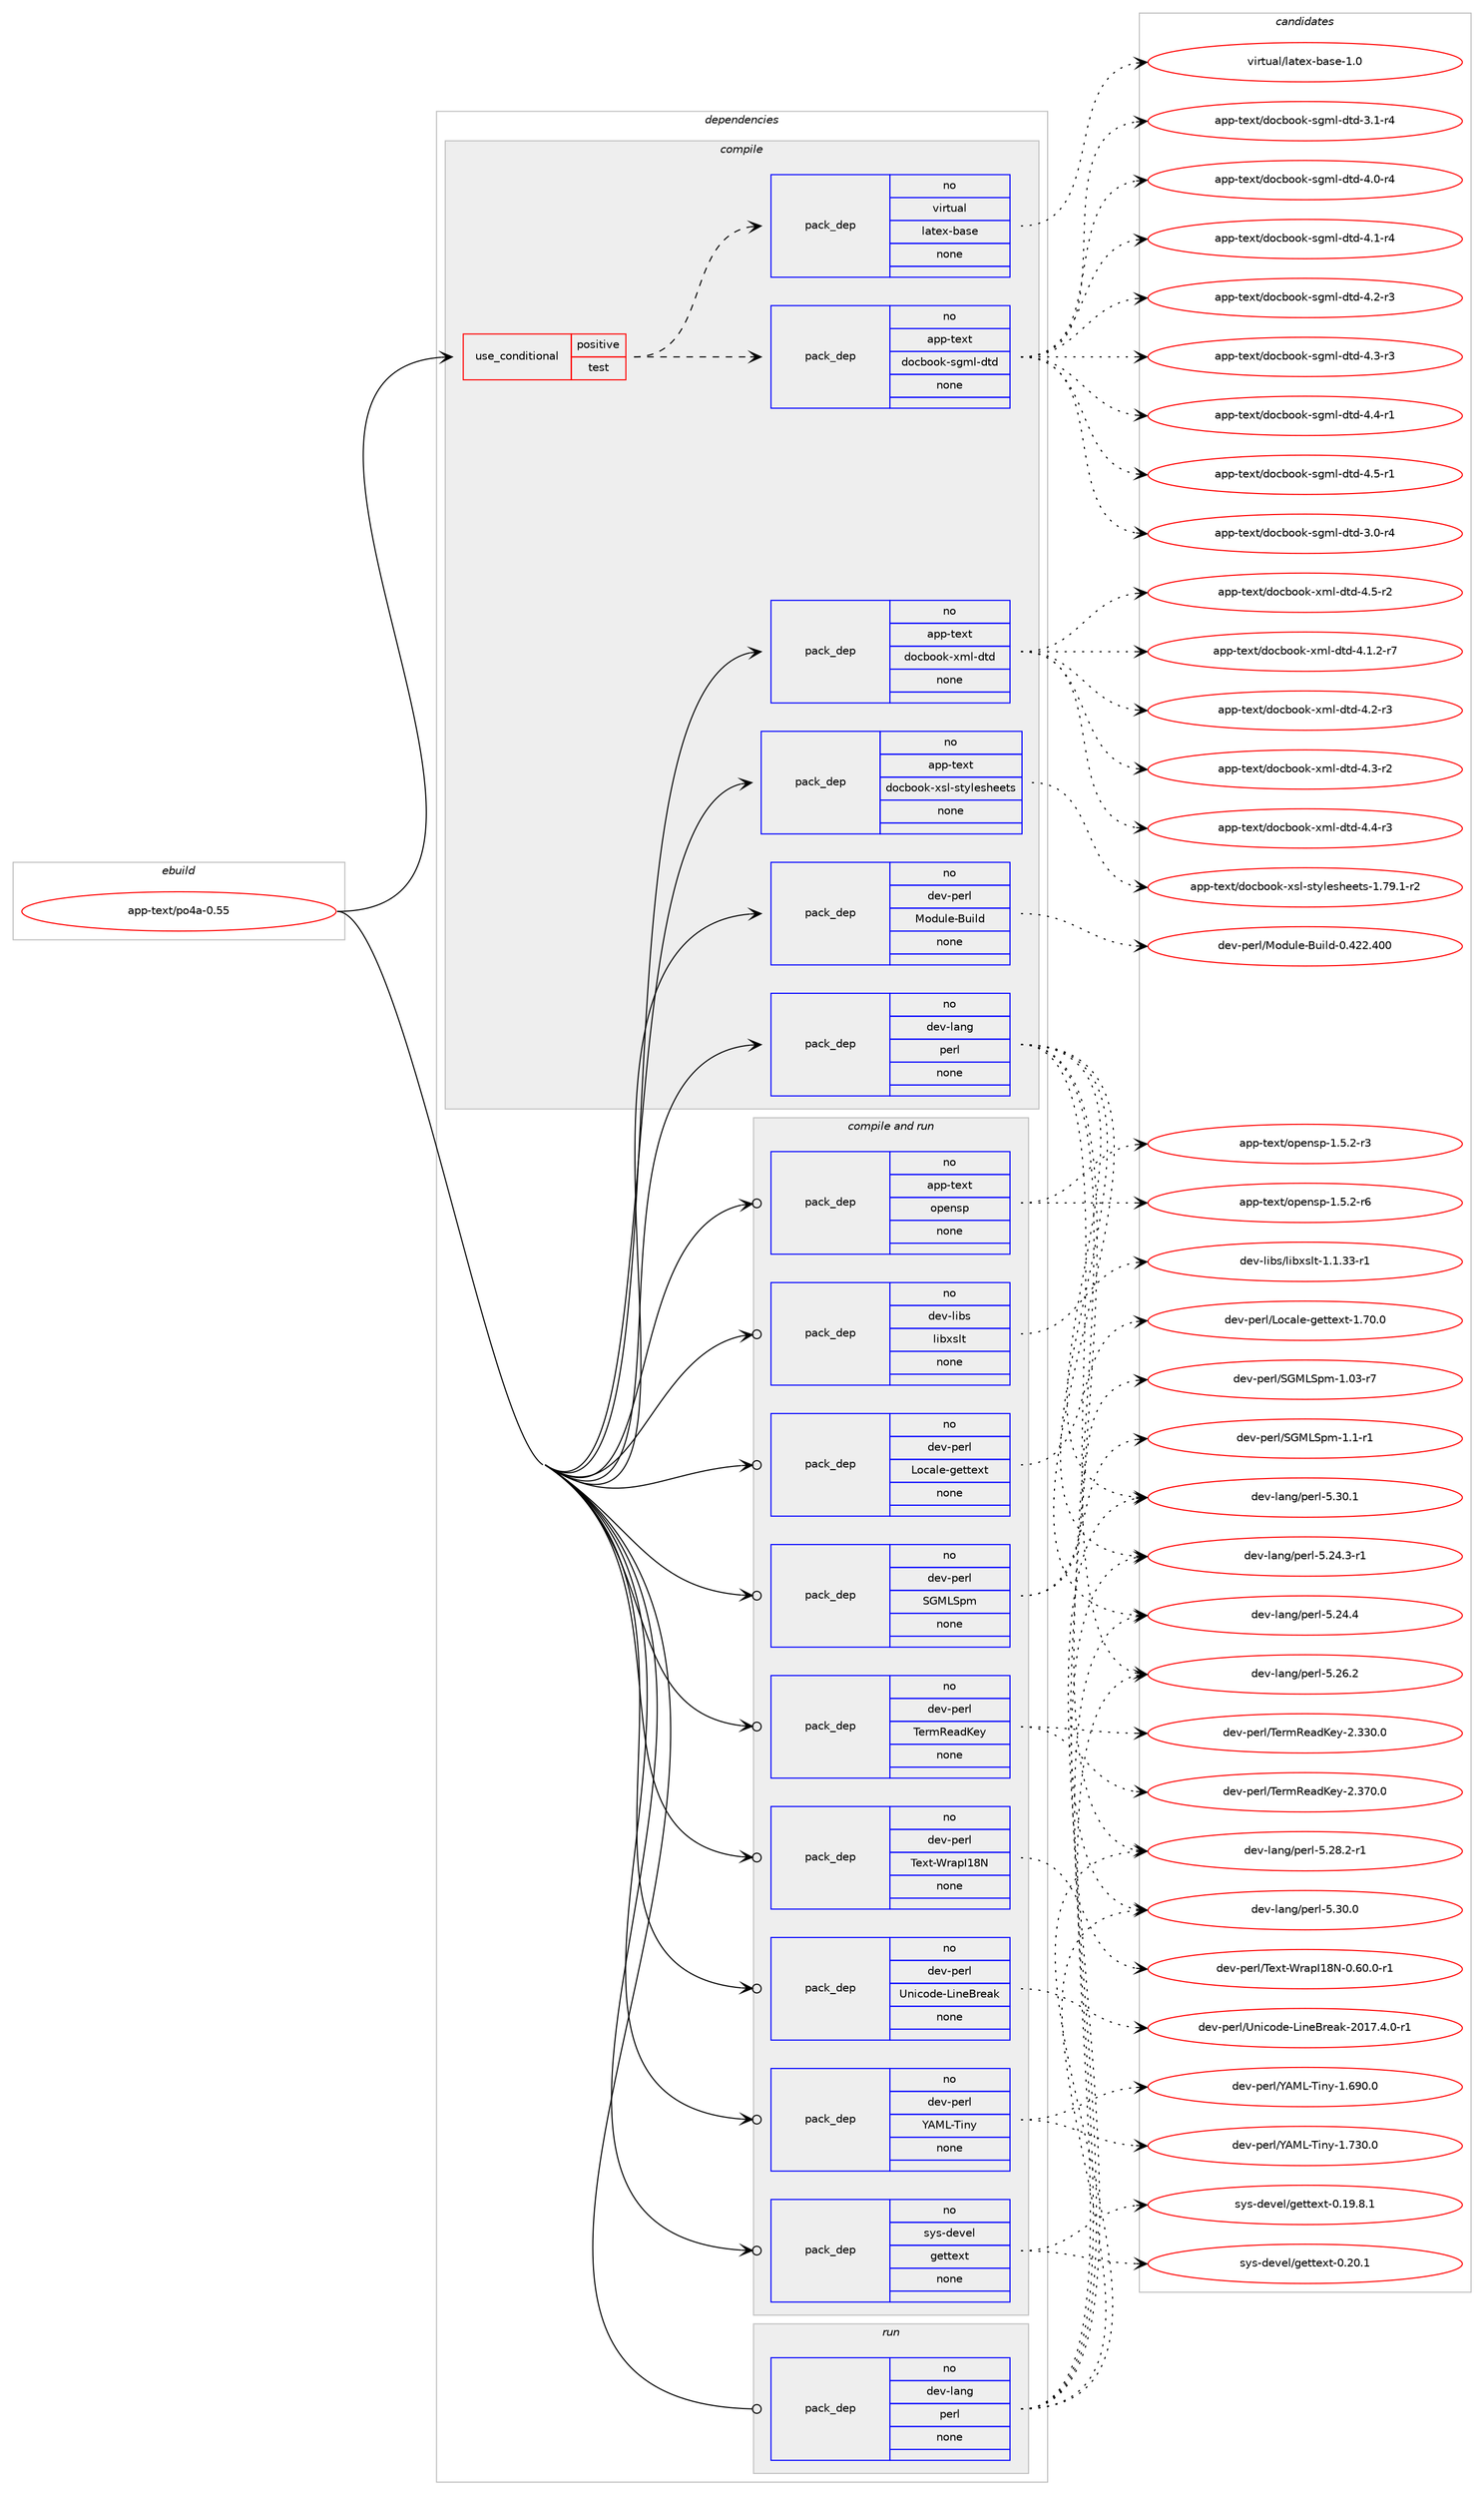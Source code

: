 digraph prolog {

# *************
# Graph options
# *************

newrank=true;
concentrate=true;
compound=true;
graph [rankdir=LR,fontname=Helvetica,fontsize=10,ranksep=1.5];#, ranksep=2.5, nodesep=0.2];
edge  [arrowhead=vee];
node  [fontname=Helvetica,fontsize=10];

# **********
# The ebuild
# **********

subgraph cluster_leftcol {
color=gray;
rank=same;
label=<<i>ebuild</i>>;
id [label="app-text/po4a-0.55", color=red, width=4, href="../app-text/po4a-0.55.svg"];
}

# ****************
# The dependencies
# ****************

subgraph cluster_midcol {
color=gray;
label=<<i>dependencies</i>>;
subgraph cluster_compile {
fillcolor="#eeeeee";
style=filled;
label=<<i>compile</i>>;
subgraph cond121706 {
dependency511326 [label=<<TABLE BORDER="0" CELLBORDER="1" CELLSPACING="0" CELLPADDING="4"><TR><TD ROWSPAN="3" CELLPADDING="10">use_conditional</TD></TR><TR><TD>positive</TD></TR><TR><TD>test</TD></TR></TABLE>>, shape=none, color=red];
subgraph pack380354 {
dependency511327 [label=<<TABLE BORDER="0" CELLBORDER="1" CELLSPACING="0" CELLPADDING="4" WIDTH="220"><TR><TD ROWSPAN="6" CELLPADDING="30">pack_dep</TD></TR><TR><TD WIDTH="110">no</TD></TR><TR><TD>app-text</TD></TR><TR><TD>docbook-sgml-dtd</TD></TR><TR><TD>none</TD></TR><TR><TD></TD></TR></TABLE>>, shape=none, color=blue];
}
dependency511326:e -> dependency511327:w [weight=20,style="dashed",arrowhead="vee"];
subgraph pack380355 {
dependency511328 [label=<<TABLE BORDER="0" CELLBORDER="1" CELLSPACING="0" CELLPADDING="4" WIDTH="220"><TR><TD ROWSPAN="6" CELLPADDING="30">pack_dep</TD></TR><TR><TD WIDTH="110">no</TD></TR><TR><TD>virtual</TD></TR><TR><TD>latex-base</TD></TR><TR><TD>none</TD></TR><TR><TD></TD></TR></TABLE>>, shape=none, color=blue];
}
dependency511326:e -> dependency511328:w [weight=20,style="dashed",arrowhead="vee"];
}
id:e -> dependency511326:w [weight=20,style="solid",arrowhead="vee"];
subgraph pack380356 {
dependency511329 [label=<<TABLE BORDER="0" CELLBORDER="1" CELLSPACING="0" CELLPADDING="4" WIDTH="220"><TR><TD ROWSPAN="6" CELLPADDING="30">pack_dep</TD></TR><TR><TD WIDTH="110">no</TD></TR><TR><TD>app-text</TD></TR><TR><TD>docbook-xml-dtd</TD></TR><TR><TD>none</TD></TR><TR><TD></TD></TR></TABLE>>, shape=none, color=blue];
}
id:e -> dependency511329:w [weight=20,style="solid",arrowhead="vee"];
subgraph pack380357 {
dependency511330 [label=<<TABLE BORDER="0" CELLBORDER="1" CELLSPACING="0" CELLPADDING="4" WIDTH="220"><TR><TD ROWSPAN="6" CELLPADDING="30">pack_dep</TD></TR><TR><TD WIDTH="110">no</TD></TR><TR><TD>app-text</TD></TR><TR><TD>docbook-xsl-stylesheets</TD></TR><TR><TD>none</TD></TR><TR><TD></TD></TR></TABLE>>, shape=none, color=blue];
}
id:e -> dependency511330:w [weight=20,style="solid",arrowhead="vee"];
subgraph pack380358 {
dependency511331 [label=<<TABLE BORDER="0" CELLBORDER="1" CELLSPACING="0" CELLPADDING="4" WIDTH="220"><TR><TD ROWSPAN="6" CELLPADDING="30">pack_dep</TD></TR><TR><TD WIDTH="110">no</TD></TR><TR><TD>dev-lang</TD></TR><TR><TD>perl</TD></TR><TR><TD>none</TD></TR><TR><TD></TD></TR></TABLE>>, shape=none, color=blue];
}
id:e -> dependency511331:w [weight=20,style="solid",arrowhead="vee"];
subgraph pack380359 {
dependency511332 [label=<<TABLE BORDER="0" CELLBORDER="1" CELLSPACING="0" CELLPADDING="4" WIDTH="220"><TR><TD ROWSPAN="6" CELLPADDING="30">pack_dep</TD></TR><TR><TD WIDTH="110">no</TD></TR><TR><TD>dev-perl</TD></TR><TR><TD>Module-Build</TD></TR><TR><TD>none</TD></TR><TR><TD></TD></TR></TABLE>>, shape=none, color=blue];
}
id:e -> dependency511332:w [weight=20,style="solid",arrowhead="vee"];
}
subgraph cluster_compileandrun {
fillcolor="#eeeeee";
style=filled;
label=<<i>compile and run</i>>;
subgraph pack380360 {
dependency511333 [label=<<TABLE BORDER="0" CELLBORDER="1" CELLSPACING="0" CELLPADDING="4" WIDTH="220"><TR><TD ROWSPAN="6" CELLPADDING="30">pack_dep</TD></TR><TR><TD WIDTH="110">no</TD></TR><TR><TD>app-text</TD></TR><TR><TD>opensp</TD></TR><TR><TD>none</TD></TR><TR><TD></TD></TR></TABLE>>, shape=none, color=blue];
}
id:e -> dependency511333:w [weight=20,style="solid",arrowhead="odotvee"];
subgraph pack380361 {
dependency511334 [label=<<TABLE BORDER="0" CELLBORDER="1" CELLSPACING="0" CELLPADDING="4" WIDTH="220"><TR><TD ROWSPAN="6" CELLPADDING="30">pack_dep</TD></TR><TR><TD WIDTH="110">no</TD></TR><TR><TD>dev-libs</TD></TR><TR><TD>libxslt</TD></TR><TR><TD>none</TD></TR><TR><TD></TD></TR></TABLE>>, shape=none, color=blue];
}
id:e -> dependency511334:w [weight=20,style="solid",arrowhead="odotvee"];
subgraph pack380362 {
dependency511335 [label=<<TABLE BORDER="0" CELLBORDER="1" CELLSPACING="0" CELLPADDING="4" WIDTH="220"><TR><TD ROWSPAN="6" CELLPADDING="30">pack_dep</TD></TR><TR><TD WIDTH="110">no</TD></TR><TR><TD>dev-perl</TD></TR><TR><TD>Locale-gettext</TD></TR><TR><TD>none</TD></TR><TR><TD></TD></TR></TABLE>>, shape=none, color=blue];
}
id:e -> dependency511335:w [weight=20,style="solid",arrowhead="odotvee"];
subgraph pack380363 {
dependency511336 [label=<<TABLE BORDER="0" CELLBORDER="1" CELLSPACING="0" CELLPADDING="4" WIDTH="220"><TR><TD ROWSPAN="6" CELLPADDING="30">pack_dep</TD></TR><TR><TD WIDTH="110">no</TD></TR><TR><TD>dev-perl</TD></TR><TR><TD>SGMLSpm</TD></TR><TR><TD>none</TD></TR><TR><TD></TD></TR></TABLE>>, shape=none, color=blue];
}
id:e -> dependency511336:w [weight=20,style="solid",arrowhead="odotvee"];
subgraph pack380364 {
dependency511337 [label=<<TABLE BORDER="0" CELLBORDER="1" CELLSPACING="0" CELLPADDING="4" WIDTH="220"><TR><TD ROWSPAN="6" CELLPADDING="30">pack_dep</TD></TR><TR><TD WIDTH="110">no</TD></TR><TR><TD>dev-perl</TD></TR><TR><TD>TermReadKey</TD></TR><TR><TD>none</TD></TR><TR><TD></TD></TR></TABLE>>, shape=none, color=blue];
}
id:e -> dependency511337:w [weight=20,style="solid",arrowhead="odotvee"];
subgraph pack380365 {
dependency511338 [label=<<TABLE BORDER="0" CELLBORDER="1" CELLSPACING="0" CELLPADDING="4" WIDTH="220"><TR><TD ROWSPAN="6" CELLPADDING="30">pack_dep</TD></TR><TR><TD WIDTH="110">no</TD></TR><TR><TD>dev-perl</TD></TR><TR><TD>Text-WrapI18N</TD></TR><TR><TD>none</TD></TR><TR><TD></TD></TR></TABLE>>, shape=none, color=blue];
}
id:e -> dependency511338:w [weight=20,style="solid",arrowhead="odotvee"];
subgraph pack380366 {
dependency511339 [label=<<TABLE BORDER="0" CELLBORDER="1" CELLSPACING="0" CELLPADDING="4" WIDTH="220"><TR><TD ROWSPAN="6" CELLPADDING="30">pack_dep</TD></TR><TR><TD WIDTH="110">no</TD></TR><TR><TD>dev-perl</TD></TR><TR><TD>Unicode-LineBreak</TD></TR><TR><TD>none</TD></TR><TR><TD></TD></TR></TABLE>>, shape=none, color=blue];
}
id:e -> dependency511339:w [weight=20,style="solid",arrowhead="odotvee"];
subgraph pack380367 {
dependency511340 [label=<<TABLE BORDER="0" CELLBORDER="1" CELLSPACING="0" CELLPADDING="4" WIDTH="220"><TR><TD ROWSPAN="6" CELLPADDING="30">pack_dep</TD></TR><TR><TD WIDTH="110">no</TD></TR><TR><TD>dev-perl</TD></TR><TR><TD>YAML-Tiny</TD></TR><TR><TD>none</TD></TR><TR><TD></TD></TR></TABLE>>, shape=none, color=blue];
}
id:e -> dependency511340:w [weight=20,style="solid",arrowhead="odotvee"];
subgraph pack380368 {
dependency511341 [label=<<TABLE BORDER="0" CELLBORDER="1" CELLSPACING="0" CELLPADDING="4" WIDTH="220"><TR><TD ROWSPAN="6" CELLPADDING="30">pack_dep</TD></TR><TR><TD WIDTH="110">no</TD></TR><TR><TD>sys-devel</TD></TR><TR><TD>gettext</TD></TR><TR><TD>none</TD></TR><TR><TD></TD></TR></TABLE>>, shape=none, color=blue];
}
id:e -> dependency511341:w [weight=20,style="solid",arrowhead="odotvee"];
}
subgraph cluster_run {
fillcolor="#eeeeee";
style=filled;
label=<<i>run</i>>;
subgraph pack380369 {
dependency511342 [label=<<TABLE BORDER="0" CELLBORDER="1" CELLSPACING="0" CELLPADDING="4" WIDTH="220"><TR><TD ROWSPAN="6" CELLPADDING="30">pack_dep</TD></TR><TR><TD WIDTH="110">no</TD></TR><TR><TD>dev-lang</TD></TR><TR><TD>perl</TD></TR><TR><TD>none</TD></TR><TR><TD></TD></TR></TABLE>>, shape=none, color=blue];
}
id:e -> dependency511342:w [weight=20,style="solid",arrowhead="odot"];
}
}

# **************
# The candidates
# **************

subgraph cluster_choices {
rank=same;
color=gray;
label=<<i>candidates</i>>;

subgraph choice380354 {
color=black;
nodesep=1;
choice97112112451161011201164710011199981111111074511510310910845100116100455146484511452 [label="app-text/docbook-sgml-dtd-3.0-r4", color=red, width=4,href="../app-text/docbook-sgml-dtd-3.0-r4.svg"];
choice97112112451161011201164710011199981111111074511510310910845100116100455146494511452 [label="app-text/docbook-sgml-dtd-3.1-r4", color=red, width=4,href="../app-text/docbook-sgml-dtd-3.1-r4.svg"];
choice97112112451161011201164710011199981111111074511510310910845100116100455246484511452 [label="app-text/docbook-sgml-dtd-4.0-r4", color=red, width=4,href="../app-text/docbook-sgml-dtd-4.0-r4.svg"];
choice97112112451161011201164710011199981111111074511510310910845100116100455246494511452 [label="app-text/docbook-sgml-dtd-4.1-r4", color=red, width=4,href="../app-text/docbook-sgml-dtd-4.1-r4.svg"];
choice97112112451161011201164710011199981111111074511510310910845100116100455246504511451 [label="app-text/docbook-sgml-dtd-4.2-r3", color=red, width=4,href="../app-text/docbook-sgml-dtd-4.2-r3.svg"];
choice97112112451161011201164710011199981111111074511510310910845100116100455246514511451 [label="app-text/docbook-sgml-dtd-4.3-r3", color=red, width=4,href="../app-text/docbook-sgml-dtd-4.3-r3.svg"];
choice97112112451161011201164710011199981111111074511510310910845100116100455246524511449 [label="app-text/docbook-sgml-dtd-4.4-r1", color=red, width=4,href="../app-text/docbook-sgml-dtd-4.4-r1.svg"];
choice97112112451161011201164710011199981111111074511510310910845100116100455246534511449 [label="app-text/docbook-sgml-dtd-4.5-r1", color=red, width=4,href="../app-text/docbook-sgml-dtd-4.5-r1.svg"];
dependency511327:e -> choice97112112451161011201164710011199981111111074511510310910845100116100455146484511452:w [style=dotted,weight="100"];
dependency511327:e -> choice97112112451161011201164710011199981111111074511510310910845100116100455146494511452:w [style=dotted,weight="100"];
dependency511327:e -> choice97112112451161011201164710011199981111111074511510310910845100116100455246484511452:w [style=dotted,weight="100"];
dependency511327:e -> choice97112112451161011201164710011199981111111074511510310910845100116100455246494511452:w [style=dotted,weight="100"];
dependency511327:e -> choice97112112451161011201164710011199981111111074511510310910845100116100455246504511451:w [style=dotted,weight="100"];
dependency511327:e -> choice97112112451161011201164710011199981111111074511510310910845100116100455246514511451:w [style=dotted,weight="100"];
dependency511327:e -> choice97112112451161011201164710011199981111111074511510310910845100116100455246524511449:w [style=dotted,weight="100"];
dependency511327:e -> choice97112112451161011201164710011199981111111074511510310910845100116100455246534511449:w [style=dotted,weight="100"];
}
subgraph choice380355 {
color=black;
nodesep=1;
choice11810511411611797108471089711610112045989711510145494648 [label="virtual/latex-base-1.0", color=red, width=4,href="../virtual/latex-base-1.0.svg"];
dependency511328:e -> choice11810511411611797108471089711610112045989711510145494648:w [style=dotted,weight="100"];
}
subgraph choice380356 {
color=black;
nodesep=1;
choice971121124511610112011647100111999811111110745120109108451001161004552464946504511455 [label="app-text/docbook-xml-dtd-4.1.2-r7", color=red, width=4,href="../app-text/docbook-xml-dtd-4.1.2-r7.svg"];
choice97112112451161011201164710011199981111111074512010910845100116100455246504511451 [label="app-text/docbook-xml-dtd-4.2-r3", color=red, width=4,href="../app-text/docbook-xml-dtd-4.2-r3.svg"];
choice97112112451161011201164710011199981111111074512010910845100116100455246514511450 [label="app-text/docbook-xml-dtd-4.3-r2", color=red, width=4,href="../app-text/docbook-xml-dtd-4.3-r2.svg"];
choice97112112451161011201164710011199981111111074512010910845100116100455246524511451 [label="app-text/docbook-xml-dtd-4.4-r3", color=red, width=4,href="../app-text/docbook-xml-dtd-4.4-r3.svg"];
choice97112112451161011201164710011199981111111074512010910845100116100455246534511450 [label="app-text/docbook-xml-dtd-4.5-r2", color=red, width=4,href="../app-text/docbook-xml-dtd-4.5-r2.svg"];
dependency511329:e -> choice971121124511610112011647100111999811111110745120109108451001161004552464946504511455:w [style=dotted,weight="100"];
dependency511329:e -> choice97112112451161011201164710011199981111111074512010910845100116100455246504511451:w [style=dotted,weight="100"];
dependency511329:e -> choice97112112451161011201164710011199981111111074512010910845100116100455246514511450:w [style=dotted,weight="100"];
dependency511329:e -> choice97112112451161011201164710011199981111111074512010910845100116100455246524511451:w [style=dotted,weight="100"];
dependency511329:e -> choice97112112451161011201164710011199981111111074512010910845100116100455246534511450:w [style=dotted,weight="100"];
}
subgraph choice380357 {
color=black;
nodesep=1;
choice97112112451161011201164710011199981111111074512011510845115116121108101115104101101116115454946555746494511450 [label="app-text/docbook-xsl-stylesheets-1.79.1-r2", color=red, width=4,href="../app-text/docbook-xsl-stylesheets-1.79.1-r2.svg"];
dependency511330:e -> choice97112112451161011201164710011199981111111074512011510845115116121108101115104101101116115454946555746494511450:w [style=dotted,weight="100"];
}
subgraph choice380358 {
color=black;
nodesep=1;
choice100101118451089711010347112101114108455346505246514511449 [label="dev-lang/perl-5.24.3-r1", color=red, width=4,href="../dev-lang/perl-5.24.3-r1.svg"];
choice10010111845108971101034711210111410845534650524652 [label="dev-lang/perl-5.24.4", color=red, width=4,href="../dev-lang/perl-5.24.4.svg"];
choice10010111845108971101034711210111410845534650544650 [label="dev-lang/perl-5.26.2", color=red, width=4,href="../dev-lang/perl-5.26.2.svg"];
choice100101118451089711010347112101114108455346505646504511449 [label="dev-lang/perl-5.28.2-r1", color=red, width=4,href="../dev-lang/perl-5.28.2-r1.svg"];
choice10010111845108971101034711210111410845534651484648 [label="dev-lang/perl-5.30.0", color=red, width=4,href="../dev-lang/perl-5.30.0.svg"];
choice10010111845108971101034711210111410845534651484649 [label="dev-lang/perl-5.30.1", color=red, width=4,href="../dev-lang/perl-5.30.1.svg"];
dependency511331:e -> choice100101118451089711010347112101114108455346505246514511449:w [style=dotted,weight="100"];
dependency511331:e -> choice10010111845108971101034711210111410845534650524652:w [style=dotted,weight="100"];
dependency511331:e -> choice10010111845108971101034711210111410845534650544650:w [style=dotted,weight="100"];
dependency511331:e -> choice100101118451089711010347112101114108455346505646504511449:w [style=dotted,weight="100"];
dependency511331:e -> choice10010111845108971101034711210111410845534651484648:w [style=dotted,weight="100"];
dependency511331:e -> choice10010111845108971101034711210111410845534651484649:w [style=dotted,weight="100"];
}
subgraph choice380359 {
color=black;
nodesep=1;
choice100101118451121011141084777111100117108101456611710510810045484652505046524848 [label="dev-perl/Module-Build-0.422.400", color=red, width=4,href="../dev-perl/Module-Build-0.422.400.svg"];
dependency511332:e -> choice100101118451121011141084777111100117108101456611710510810045484652505046524848:w [style=dotted,weight="100"];
}
subgraph choice380360 {
color=black;
nodesep=1;
choice9711211245116101120116471111121011101151124549465346504511451 [label="app-text/opensp-1.5.2-r3", color=red, width=4,href="../app-text/opensp-1.5.2-r3.svg"];
choice9711211245116101120116471111121011101151124549465346504511454 [label="app-text/opensp-1.5.2-r6", color=red, width=4,href="../app-text/opensp-1.5.2-r6.svg"];
dependency511333:e -> choice9711211245116101120116471111121011101151124549465346504511451:w [style=dotted,weight="100"];
dependency511333:e -> choice9711211245116101120116471111121011101151124549465346504511454:w [style=dotted,weight="100"];
}
subgraph choice380361 {
color=black;
nodesep=1;
choice10010111845108105981154710810598120115108116454946494651514511449 [label="dev-libs/libxslt-1.1.33-r1", color=red, width=4,href="../dev-libs/libxslt-1.1.33-r1.svg"];
dependency511334:e -> choice10010111845108105981154710810598120115108116454946494651514511449:w [style=dotted,weight="100"];
}
subgraph choice380362 {
color=black;
nodesep=1;
choice10010111845112101114108477611199971081014510310111611610112011645494655484648 [label="dev-perl/Locale-gettext-1.70.0", color=red, width=4,href="../dev-perl/Locale-gettext-1.70.0.svg"];
dependency511335:e -> choice10010111845112101114108477611199971081014510310111611610112011645494655484648:w [style=dotted,weight="100"];
}
subgraph choice380363 {
color=black;
nodesep=1;
choice1001011184511210111410847837177768311210945494648514511455 [label="dev-perl/SGMLSpm-1.03-r7", color=red, width=4,href="../dev-perl/SGMLSpm-1.03-r7.svg"];
choice10010111845112101114108478371777683112109454946494511449 [label="dev-perl/SGMLSpm-1.1-r1", color=red, width=4,href="../dev-perl/SGMLSpm-1.1-r1.svg"];
dependency511336:e -> choice1001011184511210111410847837177768311210945494648514511455:w [style=dotted,weight="100"];
dependency511336:e -> choice10010111845112101114108478371777683112109454946494511449:w [style=dotted,weight="100"];
}
subgraph choice380364 {
color=black;
nodesep=1;
choice1001011184511210111410847841011141098210197100751011214550465151484648 [label="dev-perl/TermReadKey-2.330.0", color=red, width=4,href="../dev-perl/TermReadKey-2.330.0.svg"];
choice1001011184511210111410847841011141098210197100751011214550465155484648 [label="dev-perl/TermReadKey-2.370.0", color=red, width=4,href="../dev-perl/TermReadKey-2.370.0.svg"];
dependency511337:e -> choice1001011184511210111410847841011141098210197100751011214550465151484648:w [style=dotted,weight="100"];
dependency511337:e -> choice1001011184511210111410847841011141098210197100751011214550465155484648:w [style=dotted,weight="100"];
}
subgraph choice380365 {
color=black;
nodesep=1;
choice10010111845112101114108478410112011645871149711273495678454846544846484511449 [label="dev-perl/Text-WrapI18N-0.60.0-r1", color=red, width=4,href="../dev-perl/Text-WrapI18N-0.60.0-r1.svg"];
dependency511338:e -> choice10010111845112101114108478410112011645871149711273495678454846544846484511449:w [style=dotted,weight="100"];
}
subgraph choice380366 {
color=black;
nodesep=1;
choice10010111845112101114108478511010599111100101457610511010166114101971074550484955465246484511449 [label="dev-perl/Unicode-LineBreak-2017.4.0-r1", color=red, width=4,href="../dev-perl/Unicode-LineBreak-2017.4.0-r1.svg"];
dependency511339:e -> choice10010111845112101114108478511010599111100101457610511010166114101971074550484955465246484511449:w [style=dotted,weight="100"];
}
subgraph choice380367 {
color=black;
nodesep=1;
choice10010111845112101114108478965777645841051101214549465457484648 [label="dev-perl/YAML-Tiny-1.690.0", color=red, width=4,href="../dev-perl/YAML-Tiny-1.690.0.svg"];
choice10010111845112101114108478965777645841051101214549465551484648 [label="dev-perl/YAML-Tiny-1.730.0", color=red, width=4,href="../dev-perl/YAML-Tiny-1.730.0.svg"];
dependency511340:e -> choice10010111845112101114108478965777645841051101214549465457484648:w [style=dotted,weight="100"];
dependency511340:e -> choice10010111845112101114108478965777645841051101214549465551484648:w [style=dotted,weight="100"];
}
subgraph choice380368 {
color=black;
nodesep=1;
choice1151211154510010111810110847103101116116101120116454846495746564649 [label="sys-devel/gettext-0.19.8.1", color=red, width=4,href="../sys-devel/gettext-0.19.8.1.svg"];
choice115121115451001011181011084710310111611610112011645484650484649 [label="sys-devel/gettext-0.20.1", color=red, width=4,href="../sys-devel/gettext-0.20.1.svg"];
dependency511341:e -> choice1151211154510010111810110847103101116116101120116454846495746564649:w [style=dotted,weight="100"];
dependency511341:e -> choice115121115451001011181011084710310111611610112011645484650484649:w [style=dotted,weight="100"];
}
subgraph choice380369 {
color=black;
nodesep=1;
choice100101118451089711010347112101114108455346505246514511449 [label="dev-lang/perl-5.24.3-r1", color=red, width=4,href="../dev-lang/perl-5.24.3-r1.svg"];
choice10010111845108971101034711210111410845534650524652 [label="dev-lang/perl-5.24.4", color=red, width=4,href="../dev-lang/perl-5.24.4.svg"];
choice10010111845108971101034711210111410845534650544650 [label="dev-lang/perl-5.26.2", color=red, width=4,href="../dev-lang/perl-5.26.2.svg"];
choice100101118451089711010347112101114108455346505646504511449 [label="dev-lang/perl-5.28.2-r1", color=red, width=4,href="../dev-lang/perl-5.28.2-r1.svg"];
choice10010111845108971101034711210111410845534651484648 [label="dev-lang/perl-5.30.0", color=red, width=4,href="../dev-lang/perl-5.30.0.svg"];
choice10010111845108971101034711210111410845534651484649 [label="dev-lang/perl-5.30.1", color=red, width=4,href="../dev-lang/perl-5.30.1.svg"];
dependency511342:e -> choice100101118451089711010347112101114108455346505246514511449:w [style=dotted,weight="100"];
dependency511342:e -> choice10010111845108971101034711210111410845534650524652:w [style=dotted,weight="100"];
dependency511342:e -> choice10010111845108971101034711210111410845534650544650:w [style=dotted,weight="100"];
dependency511342:e -> choice100101118451089711010347112101114108455346505646504511449:w [style=dotted,weight="100"];
dependency511342:e -> choice10010111845108971101034711210111410845534651484648:w [style=dotted,weight="100"];
dependency511342:e -> choice10010111845108971101034711210111410845534651484649:w [style=dotted,weight="100"];
}
}

}
